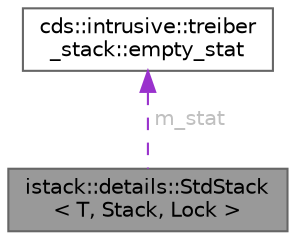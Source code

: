 digraph "istack::details::StdStack&lt; T, Stack, Lock &gt;"
{
 // LATEX_PDF_SIZE
  bgcolor="transparent";
  edge [fontname=Helvetica,fontsize=10,labelfontname=Helvetica,labelfontsize=10];
  node [fontname=Helvetica,fontsize=10,shape=box,height=0.2,width=0.4];
  Node1 [id="Node000001",label="istack::details::StdStack\l\< T, Stack, Lock \>",height=0.2,width=0.4,color="gray40", fillcolor="grey60", style="filled", fontcolor="black",tooltip=" "];
  Node2 -> Node1 [id="edge1_Node000001_Node000002",dir="back",color="darkorchid3",style="dashed",tooltip=" ",label=" m_stat",fontcolor="grey" ];
  Node2 [id="Node000002",label="cds::intrusive::treiber\l_stack::empty_stat",height=0.2,width=0.4,color="gray40", fillcolor="white", style="filled",URL="$structcds_1_1intrusive_1_1treiber__stack_1_1empty__stat.html",tooltip="Empty (no overhead) stack statistics. Support interface like treiber_stack::stat"];
}
